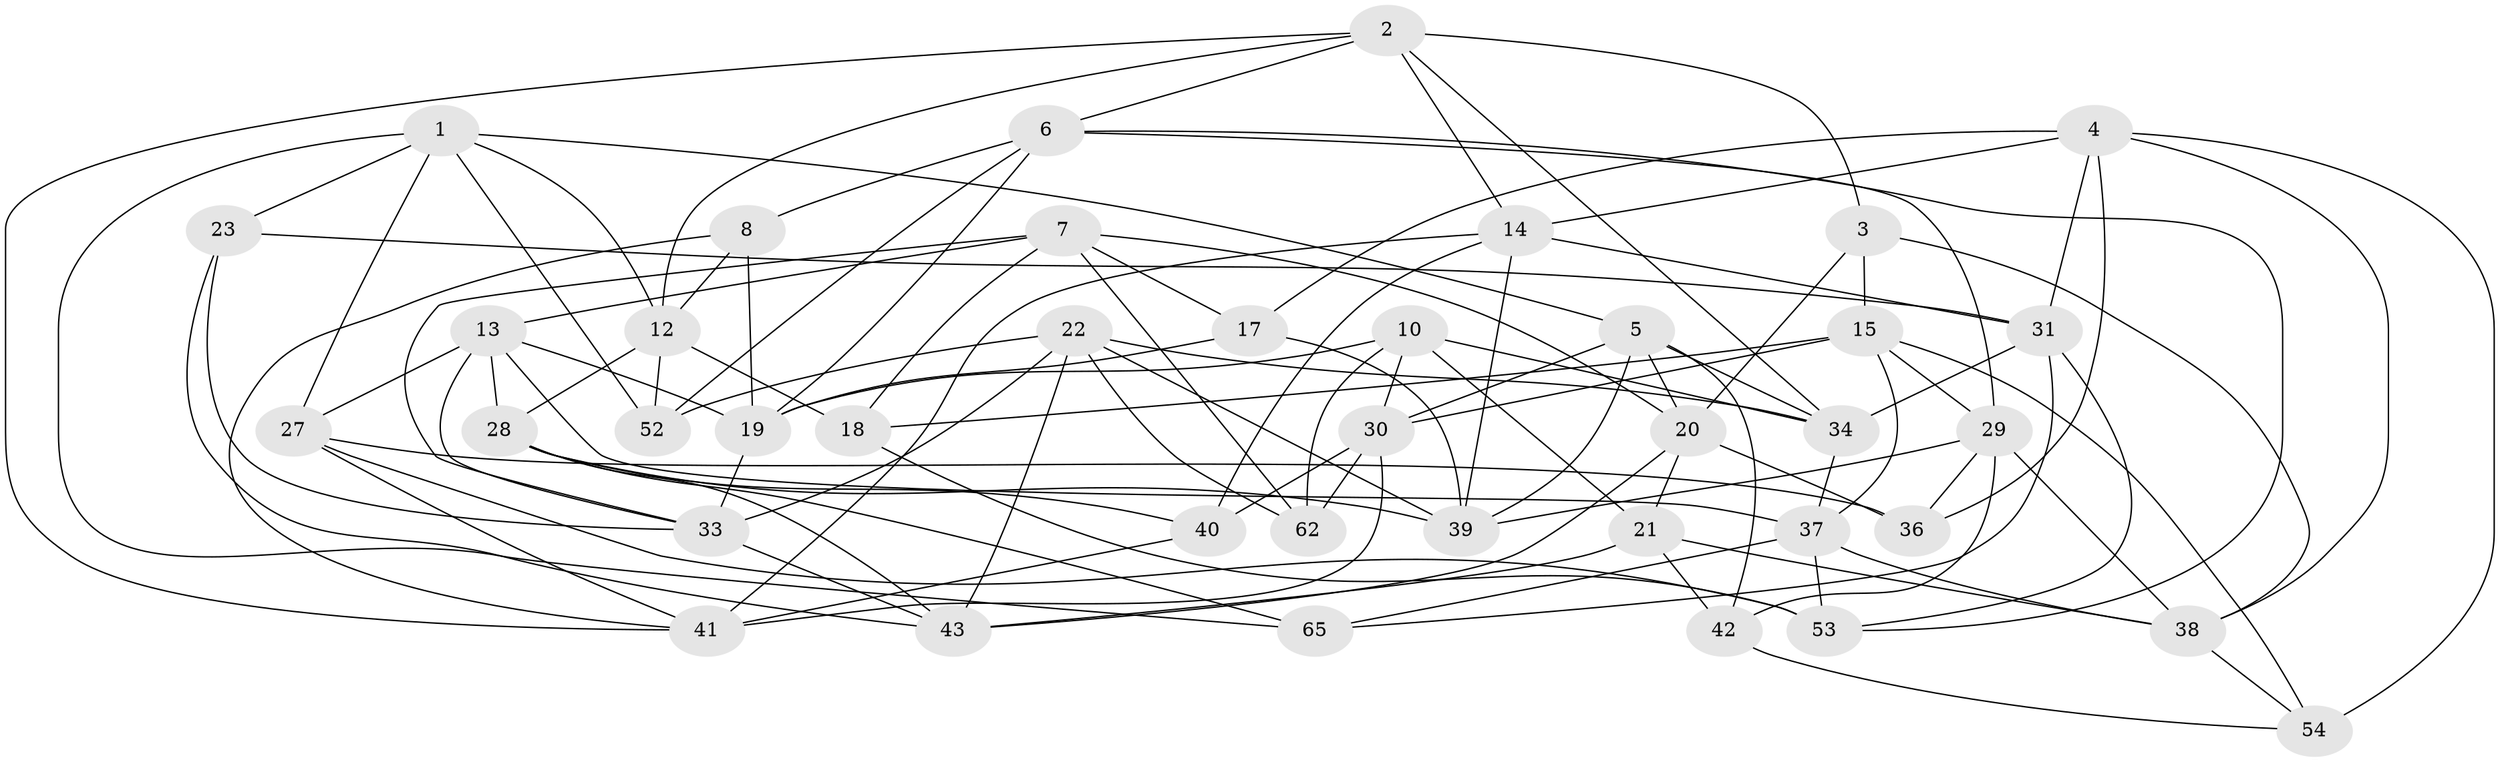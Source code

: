 // Generated by graph-tools (version 1.1) at 2025/24/03/03/25 07:24:24]
// undirected, 40 vertices, 106 edges
graph export_dot {
graph [start="1"]
  node [color=gray90,style=filled];
  1 [super="+26"];
  2 [super="+57"];
  3;
  4 [super="+11"];
  5 [super="+45"];
  6 [super="+51"];
  7 [super="+9"];
  8;
  10 [super="+16"];
  12 [super="+35"];
  13 [super="+60"];
  14 [super="+55"];
  15 [super="+50"];
  17;
  18;
  19 [super="+24"];
  20 [super="+64"];
  21 [super="+66"];
  22 [super="+25"];
  23;
  27 [super="+32"];
  28 [super="+48"];
  29 [super="+59"];
  30 [super="+49"];
  31 [super="+61"];
  33 [super="+44"];
  34 [super="+47"];
  36;
  37 [super="+56"];
  38 [super="+58"];
  39 [super="+46"];
  40;
  41 [super="+63"];
  42;
  43 [super="+68"];
  52;
  53 [super="+67"];
  54;
  62;
  65;
  1 -- 65;
  1 -- 12;
  1 -- 27;
  1 -- 52;
  1 -- 23;
  1 -- 5;
  2 -- 34;
  2 -- 6;
  2 -- 41;
  2 -- 3;
  2 -- 14;
  2 -- 12;
  3 -- 38;
  3 -- 20;
  3 -- 15;
  4 -- 36;
  4 -- 54;
  4 -- 17;
  4 -- 38;
  4 -- 31;
  4 -- 14;
  5 -- 20;
  5 -- 42;
  5 -- 34;
  5 -- 39;
  5 -- 30;
  6 -- 19;
  6 -- 52;
  6 -- 8;
  6 -- 29;
  6 -- 53;
  7 -- 18;
  7 -- 33;
  7 -- 17;
  7 -- 62;
  7 -- 13;
  7 -- 20;
  8 -- 41;
  8 -- 19;
  8 -- 12;
  10 -- 21 [weight=2];
  10 -- 62;
  10 -- 19;
  10 -- 30;
  10 -- 34;
  12 -- 18;
  12 -- 52;
  12 -- 28;
  13 -- 19;
  13 -- 27;
  13 -- 33;
  13 -- 37;
  13 -- 28;
  14 -- 39;
  14 -- 40;
  14 -- 41;
  14 -- 31;
  15 -- 54;
  15 -- 18;
  15 -- 30;
  15 -- 37;
  15 -- 29;
  17 -- 39;
  17 -- 19;
  18 -- 53;
  19 -- 33;
  20 -- 36;
  20 -- 21;
  20 -- 43;
  21 -- 42;
  21 -- 43;
  21 -- 38;
  22 -- 43;
  22 -- 52;
  22 -- 62;
  22 -- 33;
  22 -- 39;
  22 -- 34;
  23 -- 43;
  23 -- 31;
  23 -- 33;
  27 -- 53 [weight=2];
  27 -- 41;
  27 -- 36;
  28 -- 43;
  28 -- 40;
  28 -- 65;
  28 -- 39;
  29 -- 39;
  29 -- 36;
  29 -- 42;
  29 -- 38;
  30 -- 41;
  30 -- 62;
  30 -- 40;
  31 -- 65;
  31 -- 53;
  31 -- 34;
  33 -- 43;
  34 -- 37;
  37 -- 65;
  37 -- 53;
  37 -- 38;
  38 -- 54;
  40 -- 41;
  42 -- 54;
}

